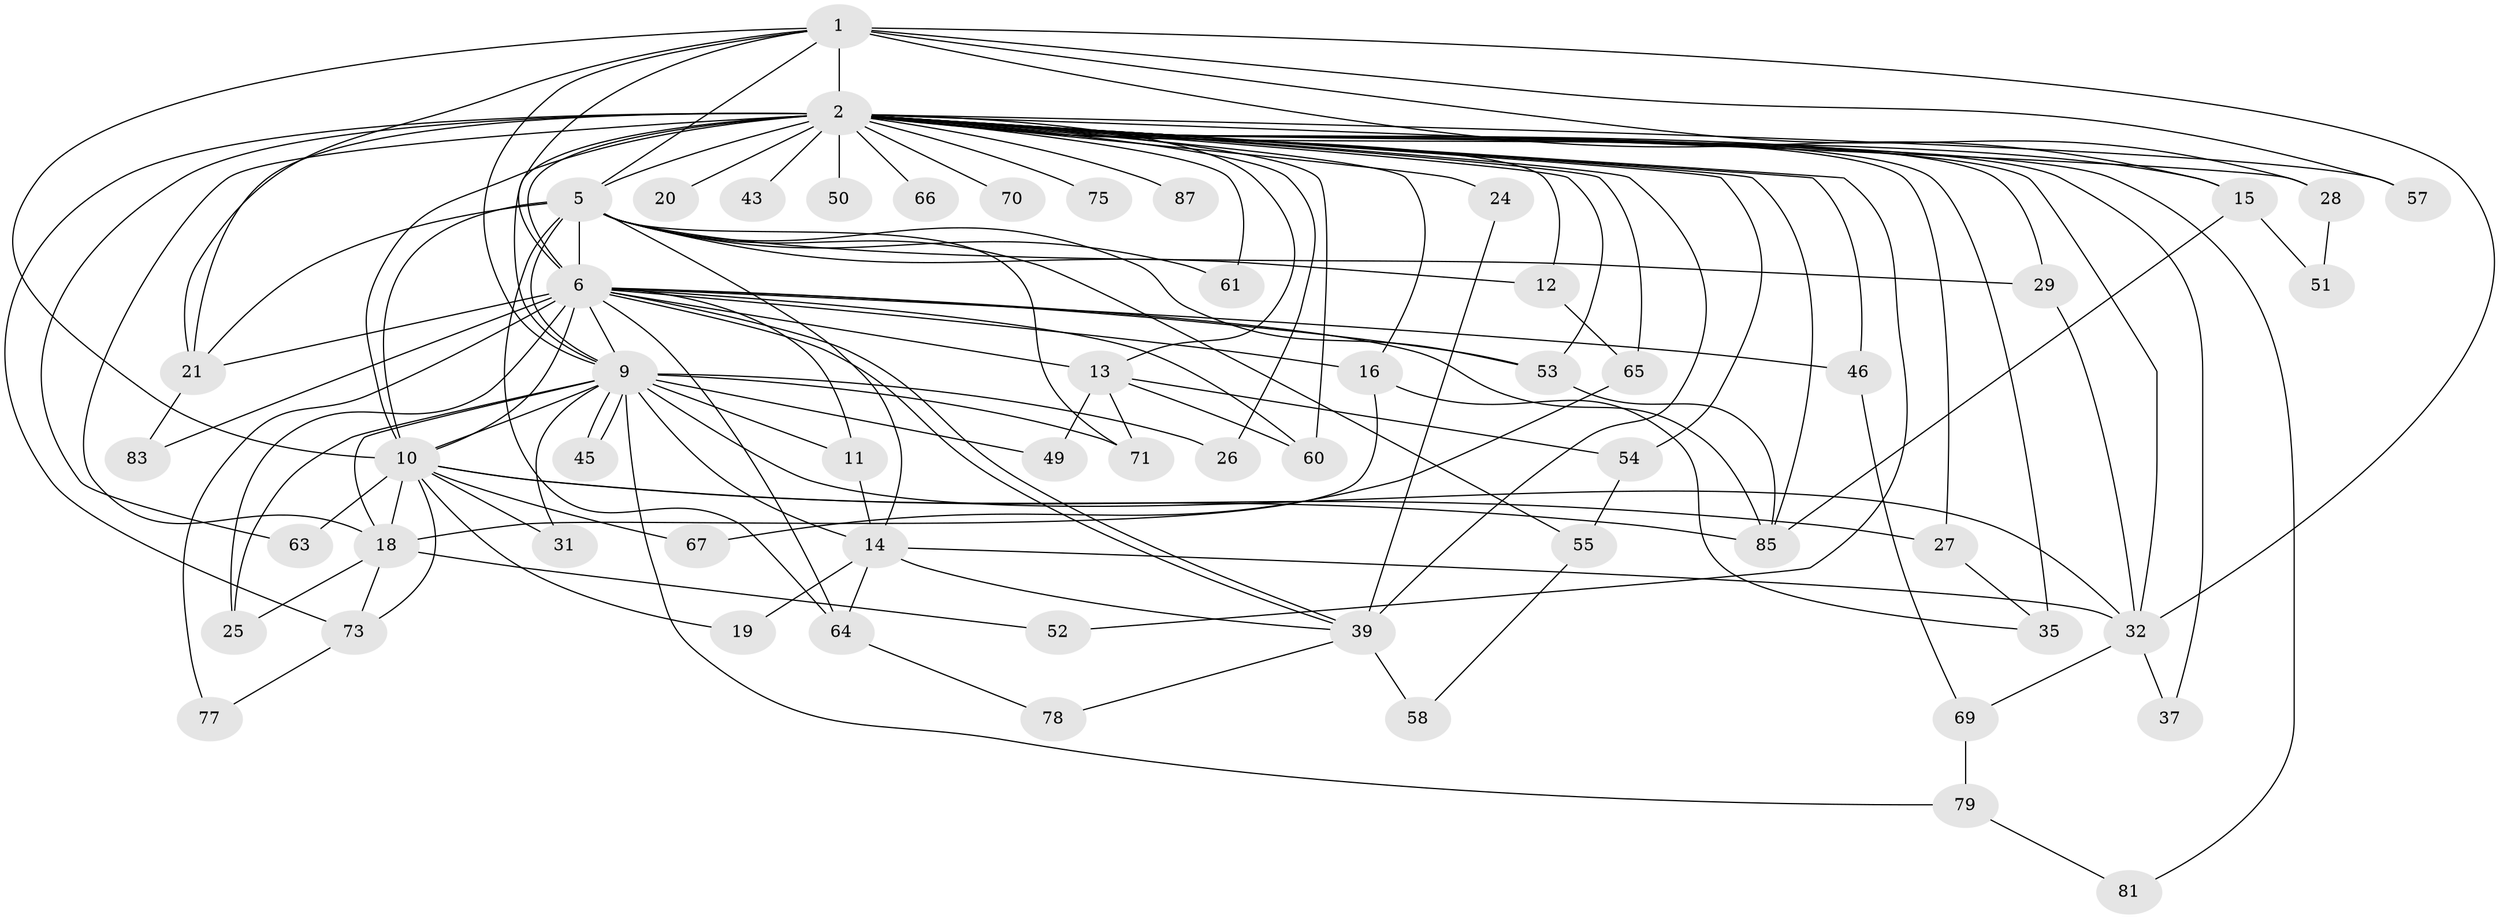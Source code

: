 // original degree distribution, {18: 0.008547008547008548, 23: 0.017094017094017096, 20: 0.008547008547008548, 21: 0.017094017094017096, 25: 0.017094017094017096, 29: 0.008547008547008548, 17: 0.008547008547008548, 3: 0.19658119658119658, 5: 0.017094017094017096, 7: 0.008547008547008548, 4: 0.1111111111111111, 6: 0.03418803418803419, 8: 0.008547008547008548, 2: 0.5384615384615384}
// Generated by graph-tools (version 1.1) at 2025/13/03/09/25 04:13:40]
// undirected, 58 vertices, 132 edges
graph export_dot {
graph [start="1"]
  node [color=gray90,style=filled];
  1;
  2 [super="+100+105+112+8+7+107+34+74+56+3+62"];
  5 [super="+88+92+48"];
  6 [super="+84"];
  9 [super="+22+89+30+36"];
  10;
  11;
  12;
  13 [super="+86+40"];
  14 [super="+80"];
  15;
  16 [super="+82+68"];
  18 [super="+42+115+41+59"];
  19;
  20;
  21 [super="+23"];
  24;
  25;
  26;
  27;
  28;
  29;
  31;
  32 [super="+33+94+108"];
  35 [super="+95"];
  37;
  39 [super="+117+44+47"];
  43;
  45;
  46;
  49;
  50;
  51;
  52;
  53;
  54 [super="+76"];
  55;
  57;
  58;
  60;
  61;
  63;
  64 [super="+93"];
  65;
  66;
  67;
  69;
  70;
  71 [super="+96"];
  73;
  75;
  77;
  78;
  79;
  81;
  83;
  85 [super="+98+104"];
  87;
  1 -- 2 [weight=7];
  1 -- 5 [weight=2];
  1 -- 6;
  1 -- 9 [weight=2];
  1 -- 10;
  1 -- 15;
  1 -- 21;
  1 -- 28;
  1 -- 57;
  1 -- 32;
  2 -- 5 [weight=8];
  2 -- 6 [weight=7];
  2 -- 9 [weight=11];
  2 -- 10 [weight=5];
  2 -- 20 [weight=2];
  2 -- 27;
  2 -- 29;
  2 -- 70 [weight=2];
  2 -- 35 [weight=4];
  2 -- 66 [weight=2];
  2 -- 12;
  2 -- 13 [weight=4];
  2 -- 15;
  2 -- 81;
  2 -- 85;
  2 -- 24 [weight=2];
  2 -- 37;
  2 -- 50 [weight=2];
  2 -- 53;
  2 -- 54 [weight=2];
  2 -- 87 [weight=2];
  2 -- 26;
  2 -- 43 [weight=2];
  2 -- 60;
  2 -- 61;
  2 -- 63;
  2 -- 21 [weight=2];
  2 -- 18;
  2 -- 39 [weight=2];
  2 -- 65;
  2 -- 73;
  2 -- 75;
  2 -- 16 [weight=3];
  2 -- 28;
  2 -- 32 [weight=2];
  2 -- 46;
  2 -- 52;
  2 -- 57;
  5 -- 6;
  5 -- 9;
  5 -- 10;
  5 -- 12;
  5 -- 14;
  5 -- 21;
  5 -- 29;
  5 -- 55;
  5 -- 61;
  5 -- 64;
  5 -- 53;
  5 -- 71;
  6 -- 9;
  6 -- 10;
  6 -- 11;
  6 -- 25;
  6 -- 39;
  6 -- 39;
  6 -- 46;
  6 -- 53;
  6 -- 60;
  6 -- 64;
  6 -- 77;
  6 -- 83;
  6 -- 85;
  6 -- 21;
  6 -- 16;
  6 -- 13;
  9 -- 10;
  9 -- 11;
  9 -- 18 [weight=2];
  9 -- 26;
  9 -- 45;
  9 -- 45;
  9 -- 49;
  9 -- 79;
  9 -- 14;
  9 -- 32;
  9 -- 25;
  9 -- 31;
  9 -- 71;
  10 -- 18;
  10 -- 19;
  10 -- 27;
  10 -- 31;
  10 -- 63;
  10 -- 67;
  10 -- 73;
  10 -- 85;
  11 -- 14;
  12 -- 65;
  13 -- 54;
  13 -- 49;
  13 -- 71;
  13 -- 60;
  14 -- 19;
  14 -- 64;
  14 -- 32;
  14 -- 39;
  15 -- 51;
  15 -- 85;
  16 -- 35;
  16 -- 18;
  18 -- 52;
  18 -- 25;
  18 -- 73;
  21 -- 83;
  24 -- 39;
  27 -- 35;
  28 -- 51;
  29 -- 32;
  32 -- 37;
  32 -- 69;
  39 -- 58;
  39 -- 78;
  46 -- 69;
  53 -- 85;
  54 -- 55;
  55 -- 58;
  64 -- 78;
  65 -- 67;
  69 -- 79;
  73 -- 77;
  79 -- 81;
}

